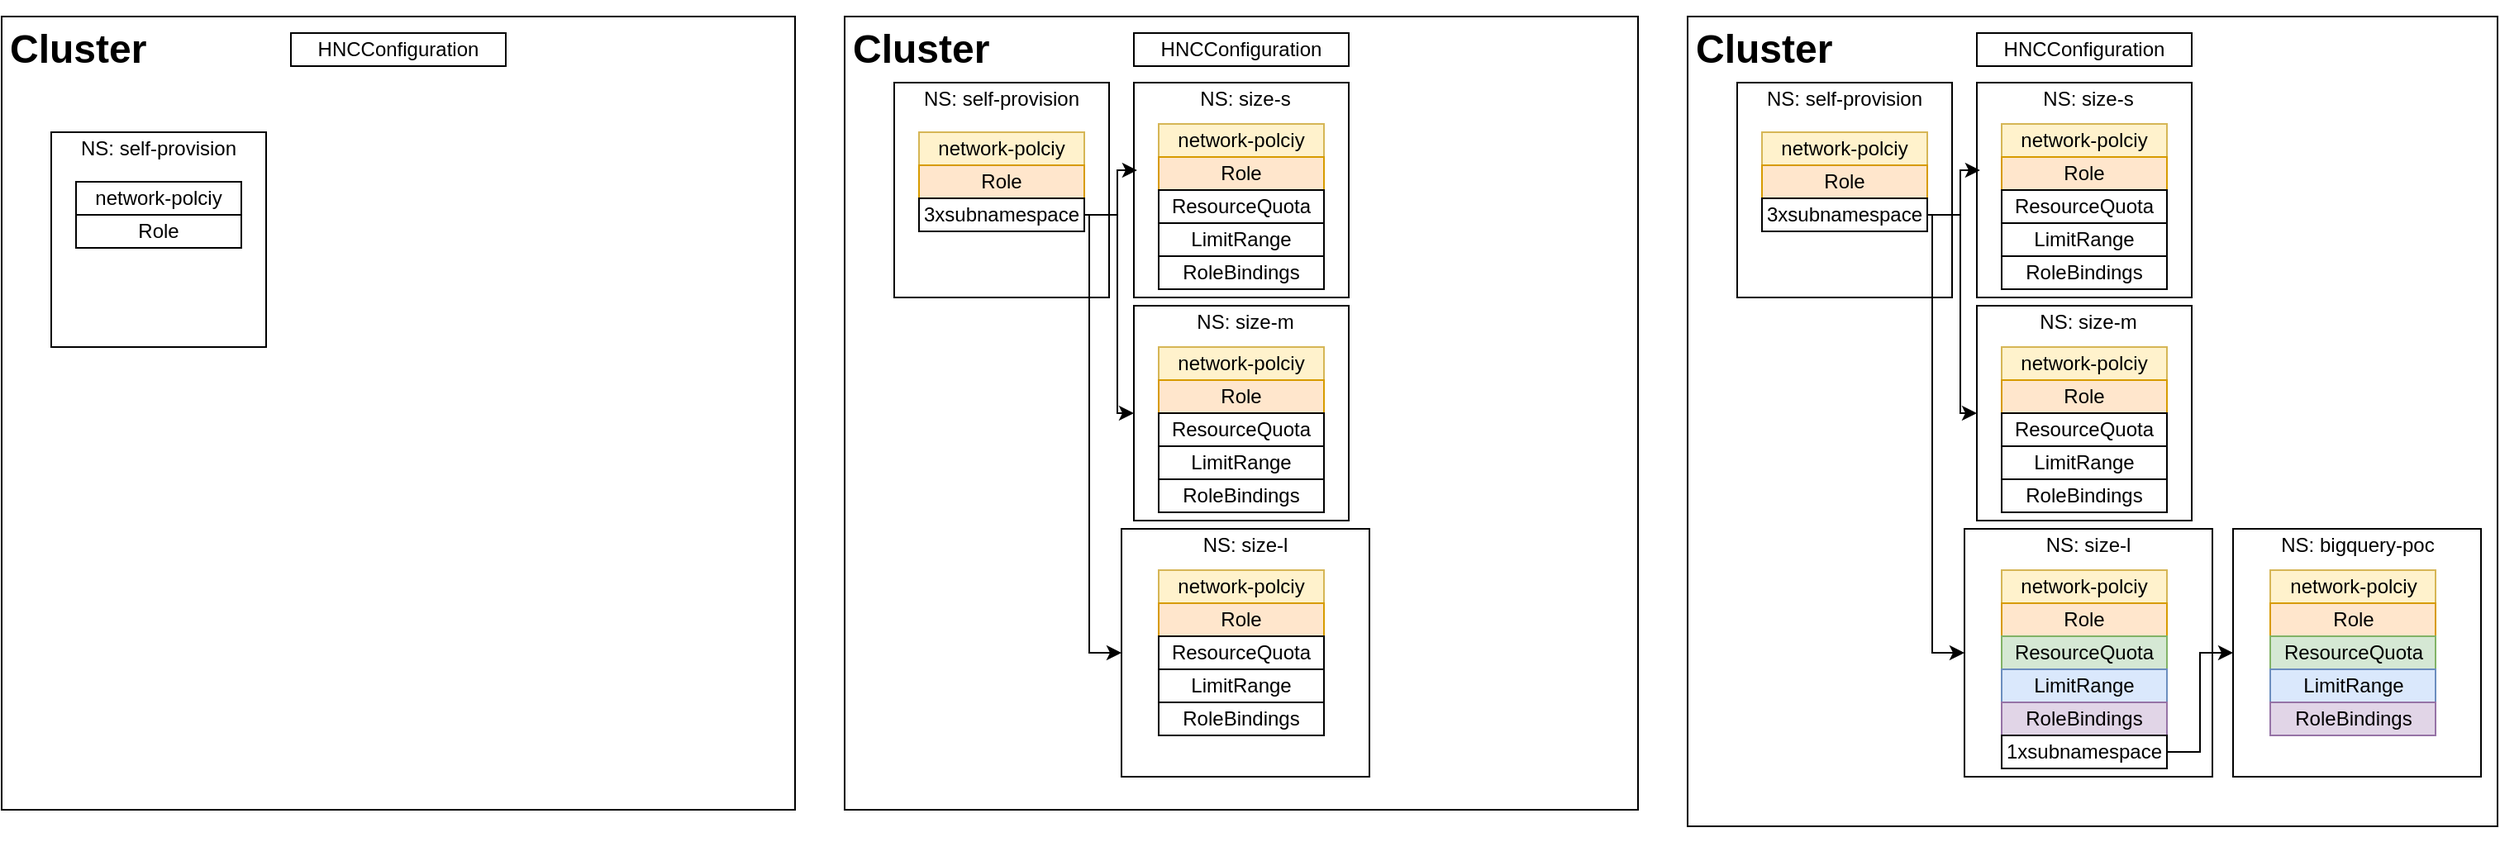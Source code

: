 <mxfile version="13.6.4" type="device"><diagram id="o2nZDTWTNqnh70OGLyx1" name="Page-1"><mxGraphModel dx="1186" dy="548" grid="1" gridSize="10" guides="1" tooltips="1" connect="1" arrows="1" fold="1" page="1" pageScale="1" pageWidth="850" pageHeight="1100" math="0" shadow="0"><root><mxCell id="0"/><mxCell id="1" parent="0"/><mxCell id="pHRCgRM5M3fJUw6g2KX2-1" value="" style="whiteSpace=wrap;html=1;aspect=fixed;" vertex="1" parent="1"><mxGeometry x="250" y="50" width="480" height="480" as="geometry"/></mxCell><mxCell id="pHRCgRM5M3fJUw6g2KX2-2" value="&lt;h1&gt;Cluster&lt;/h1&gt;" style="text;html=1;strokeColor=none;fillColor=none;spacing=5;spacingTop=-20;whiteSpace=wrap;overflow=hidden;rounded=0;" vertex="1" parent="1"><mxGeometry x="250" y="50" width="95" height="70" as="geometry"/></mxCell><mxCell id="pHRCgRM5M3fJUw6g2KX2-4" value="" style="whiteSpace=wrap;html=1;aspect=fixed;" vertex="1" parent="1"><mxGeometry x="280" y="120" width="130" height="130" as="geometry"/></mxCell><mxCell id="pHRCgRM5M3fJUw6g2KX2-5" value="NS: self-provision" style="text;html=1;strokeColor=none;fillColor=none;align=center;verticalAlign=middle;whiteSpace=wrap;rounded=0;" vertex="1" parent="1"><mxGeometry x="275" y="120" width="140" height="20" as="geometry"/></mxCell><mxCell id="pHRCgRM5M3fJUw6g2KX2-6" value="network-polciy" style="rounded=0;whiteSpace=wrap;html=1;" vertex="1" parent="1"><mxGeometry x="295" y="150" width="100" height="20" as="geometry"/></mxCell><mxCell id="pHRCgRM5M3fJUw6g2KX2-7" value="Role" style="rounded=0;whiteSpace=wrap;html=1;" vertex="1" parent="1"><mxGeometry x="295" y="170" width="100" height="20" as="geometry"/></mxCell><mxCell id="pHRCgRM5M3fJUw6g2KX2-8" value="HNCConfiguration" style="rounded=0;whiteSpace=wrap;html=1;" vertex="1" parent="1"><mxGeometry x="425" y="60" width="130" height="20" as="geometry"/></mxCell><mxCell id="pHRCgRM5M3fJUw6g2KX2-9" style="edgeStyle=orthogonalEdgeStyle;rounded=0;orthogonalLoop=1;jettySize=auto;html=1;exitX=0.5;exitY=1;exitDx=0;exitDy=0;" edge="1" parent="1" source="pHRCgRM5M3fJUw6g2KX2-1" target="pHRCgRM5M3fJUw6g2KX2-1"><mxGeometry relative="1" as="geometry"/></mxCell><mxCell id="pHRCgRM5M3fJUw6g2KX2-10" value="" style="whiteSpace=wrap;html=1;aspect=fixed;" vertex="1" parent="1"><mxGeometry x="760" y="50" width="480" height="480" as="geometry"/></mxCell><mxCell id="pHRCgRM5M3fJUw6g2KX2-11" value="&lt;h1&gt;Cluster&lt;/h1&gt;" style="text;html=1;strokeColor=none;fillColor=none;spacing=5;spacingTop=-20;whiteSpace=wrap;overflow=hidden;rounded=0;" vertex="1" parent="1"><mxGeometry x="760" y="50" width="95" height="70" as="geometry"/></mxCell><mxCell id="pHRCgRM5M3fJUw6g2KX2-12" value="" style="whiteSpace=wrap;html=1;aspect=fixed;" vertex="1" parent="1"><mxGeometry x="790" y="90" width="130" height="130" as="geometry"/></mxCell><mxCell id="pHRCgRM5M3fJUw6g2KX2-13" value="NS: self-provision" style="text;html=1;strokeColor=none;fillColor=none;align=center;verticalAlign=middle;whiteSpace=wrap;rounded=0;" vertex="1" parent="1"><mxGeometry x="785" y="90" width="140" height="20" as="geometry"/></mxCell><mxCell id="pHRCgRM5M3fJUw6g2KX2-14" value="network-polciy" style="rounded=0;whiteSpace=wrap;html=1;fillColor=#fff2cc;strokeColor=#d6b656;" vertex="1" parent="1"><mxGeometry x="805" y="120" width="100" height="20" as="geometry"/></mxCell><mxCell id="pHRCgRM5M3fJUw6g2KX2-15" value="Role" style="rounded=0;whiteSpace=wrap;html=1;fillColor=#ffe6cc;strokeColor=#d79b00;" vertex="1" parent="1"><mxGeometry x="805" y="140" width="100" height="20" as="geometry"/></mxCell><mxCell id="pHRCgRM5M3fJUw6g2KX2-16" value="HNCConfiguration" style="rounded=0;whiteSpace=wrap;html=1;" vertex="1" parent="1"><mxGeometry x="935" y="60" width="130" height="20" as="geometry"/></mxCell><mxCell id="pHRCgRM5M3fJUw6g2KX2-17" style="edgeStyle=orthogonalEdgeStyle;rounded=0;orthogonalLoop=1;jettySize=auto;html=1;exitX=0.5;exitY=1;exitDx=0;exitDy=0;" edge="1" parent="1" source="pHRCgRM5M3fJUw6g2KX2-10" target="pHRCgRM5M3fJUw6g2KX2-10"><mxGeometry relative="1" as="geometry"/></mxCell><mxCell id="pHRCgRM5M3fJUw6g2KX2-18" value="" style="whiteSpace=wrap;html=1;aspect=fixed;" vertex="1" parent="1"><mxGeometry x="935" y="90" width="130" height="130" as="geometry"/></mxCell><mxCell id="pHRCgRM5M3fJUw6g2KX2-19" value="NS: size-s" style="text;html=1;strokeColor=none;fillColor=none;align=center;verticalAlign=middle;whiteSpace=wrap;rounded=0;" vertex="1" parent="1"><mxGeometry x="935" y="90" width="135" height="20" as="geometry"/></mxCell><mxCell id="pHRCgRM5M3fJUw6g2KX2-20" value="network-polciy" style="rounded=0;whiteSpace=wrap;html=1;fillColor=#fff2cc;strokeColor=#d6b656;" vertex="1" parent="1"><mxGeometry x="950" y="115" width="100" height="20" as="geometry"/></mxCell><mxCell id="pHRCgRM5M3fJUw6g2KX2-21" value="Role" style="rounded=0;whiteSpace=wrap;html=1;fillColor=#ffe6cc;strokeColor=#d79b00;" vertex="1" parent="1"><mxGeometry x="950" y="135" width="100" height="20" as="geometry"/></mxCell><mxCell id="pHRCgRM5M3fJUw6g2KX2-22" value="ResourceQuota" style="rounded=0;whiteSpace=wrap;html=1;" vertex="1" parent="1"><mxGeometry x="950" y="155" width="100" height="20" as="geometry"/></mxCell><mxCell id="pHRCgRM5M3fJUw6g2KX2-23" value="LimitRange" style="rounded=0;whiteSpace=wrap;html=1;" vertex="1" parent="1"><mxGeometry x="950" y="175" width="100" height="20" as="geometry"/></mxCell><mxCell id="pHRCgRM5M3fJUw6g2KX2-24" value="RoleBindings" style="rounded=0;whiteSpace=wrap;html=1;" vertex="1" parent="1"><mxGeometry x="950" y="195" width="100" height="20" as="geometry"/></mxCell><mxCell id="pHRCgRM5M3fJUw6g2KX2-39" value="" style="whiteSpace=wrap;html=1;aspect=fixed;" vertex="1" parent="1"><mxGeometry x="935" y="225" width="130" height="130" as="geometry"/></mxCell><mxCell id="pHRCgRM5M3fJUw6g2KX2-40" value="NS: size-m" style="text;html=1;strokeColor=none;fillColor=none;align=center;verticalAlign=middle;whiteSpace=wrap;rounded=0;" vertex="1" parent="1"><mxGeometry x="935" y="225" width="135" height="20" as="geometry"/></mxCell><mxCell id="pHRCgRM5M3fJUw6g2KX2-41" value="network-polciy" style="rounded=0;whiteSpace=wrap;html=1;fillColor=#fff2cc;strokeColor=#d6b656;" vertex="1" parent="1"><mxGeometry x="950" y="250" width="100" height="20" as="geometry"/></mxCell><mxCell id="pHRCgRM5M3fJUw6g2KX2-42" value="Role" style="rounded=0;whiteSpace=wrap;html=1;fillColor=#ffe6cc;strokeColor=#d79b00;" vertex="1" parent="1"><mxGeometry x="950" y="270" width="100" height="20" as="geometry"/></mxCell><mxCell id="pHRCgRM5M3fJUw6g2KX2-43" value="ResourceQuota" style="rounded=0;whiteSpace=wrap;html=1;" vertex="1" parent="1"><mxGeometry x="950" y="290" width="100" height="20" as="geometry"/></mxCell><mxCell id="pHRCgRM5M3fJUw6g2KX2-44" value="LimitRange" style="rounded=0;whiteSpace=wrap;html=1;" vertex="1" parent="1"><mxGeometry x="950" y="310" width="100" height="20" as="geometry"/></mxCell><mxCell id="pHRCgRM5M3fJUw6g2KX2-45" value="RoleBindings" style="rounded=0;whiteSpace=wrap;html=1;" vertex="1" parent="1"><mxGeometry x="950" y="330" width="100" height="20" as="geometry"/></mxCell><mxCell id="pHRCgRM5M3fJUw6g2KX2-46" value="" style="whiteSpace=wrap;html=1;aspect=fixed;" vertex="1" parent="1"><mxGeometry x="927.5" y="360" width="150" height="150" as="geometry"/></mxCell><mxCell id="pHRCgRM5M3fJUw6g2KX2-47" value="NS: size-l" style="text;html=1;strokeColor=none;fillColor=none;align=center;verticalAlign=middle;whiteSpace=wrap;rounded=0;" vertex="1" parent="1"><mxGeometry x="935" y="360" width="135" height="20" as="geometry"/></mxCell><mxCell id="pHRCgRM5M3fJUw6g2KX2-48" value="network-polciy" style="rounded=0;whiteSpace=wrap;html=1;fillColor=#fff2cc;strokeColor=#d6b656;" vertex="1" parent="1"><mxGeometry x="950" y="385" width="100" height="20" as="geometry"/></mxCell><mxCell id="pHRCgRM5M3fJUw6g2KX2-49" value="Role" style="rounded=0;whiteSpace=wrap;html=1;fillColor=#ffe6cc;strokeColor=#d79b00;" vertex="1" parent="1"><mxGeometry x="950" y="405" width="100" height="20" as="geometry"/></mxCell><mxCell id="pHRCgRM5M3fJUw6g2KX2-50" value="ResourceQuota" style="rounded=0;whiteSpace=wrap;html=1;" vertex="1" parent="1"><mxGeometry x="950" y="425" width="100" height="20" as="geometry"/></mxCell><mxCell id="pHRCgRM5M3fJUw6g2KX2-51" value="LimitRange" style="rounded=0;whiteSpace=wrap;html=1;" vertex="1" parent="1"><mxGeometry x="950" y="445" width="100" height="20" as="geometry"/></mxCell><mxCell id="pHRCgRM5M3fJUw6g2KX2-52" value="RoleBindings" style="rounded=0;whiteSpace=wrap;html=1;" vertex="1" parent="1"><mxGeometry x="950" y="465" width="100" height="20" as="geometry"/></mxCell><mxCell id="pHRCgRM5M3fJUw6g2KX2-54" style="edgeStyle=orthogonalEdgeStyle;rounded=0;orthogonalLoop=1;jettySize=auto;html=1;exitX=1;exitY=0.5;exitDx=0;exitDy=0;entryX=0.015;entryY=0.408;entryDx=0;entryDy=0;entryPerimeter=0;" edge="1" parent="1" source="pHRCgRM5M3fJUw6g2KX2-53" target="pHRCgRM5M3fJUw6g2KX2-18"><mxGeometry relative="1" as="geometry"/></mxCell><mxCell id="pHRCgRM5M3fJUw6g2KX2-55" style="edgeStyle=orthogonalEdgeStyle;rounded=0;orthogonalLoop=1;jettySize=auto;html=1;exitX=1;exitY=0.5;exitDx=0;exitDy=0;entryX=0;entryY=0.5;entryDx=0;entryDy=0;" edge="1" parent="1" source="pHRCgRM5M3fJUw6g2KX2-53" target="pHRCgRM5M3fJUw6g2KX2-39"><mxGeometry relative="1" as="geometry"><Array as="points"><mxPoint x="925" y="170"/><mxPoint x="925" y="290"/></Array></mxGeometry></mxCell><mxCell id="pHRCgRM5M3fJUw6g2KX2-56" style="edgeStyle=orthogonalEdgeStyle;rounded=0;orthogonalLoop=1;jettySize=auto;html=1;exitX=1;exitY=0.5;exitDx=0;exitDy=0;entryX=0;entryY=0.5;entryDx=0;entryDy=0;" edge="1" parent="1" source="pHRCgRM5M3fJUw6g2KX2-53" target="pHRCgRM5M3fJUw6g2KX2-46"><mxGeometry relative="1" as="geometry"><Array as="points"><mxPoint x="908" y="170"/><mxPoint x="908" y="435"/></Array></mxGeometry></mxCell><mxCell id="pHRCgRM5M3fJUw6g2KX2-53" value="3xsubnamespace" style="rounded=0;whiteSpace=wrap;html=1;" vertex="1" parent="1"><mxGeometry x="805" y="160" width="100" height="20" as="geometry"/></mxCell><mxCell id="pHRCgRM5M3fJUw6g2KX2-57" value="" style="whiteSpace=wrap;html=1;aspect=fixed;" vertex="1" parent="1"><mxGeometry x="1270" y="50" width="490" height="490" as="geometry"/></mxCell><mxCell id="pHRCgRM5M3fJUw6g2KX2-58" value="&lt;h1&gt;Cluster&lt;/h1&gt;" style="text;html=1;strokeColor=none;fillColor=none;spacing=5;spacingTop=-20;whiteSpace=wrap;overflow=hidden;rounded=0;" vertex="1" parent="1"><mxGeometry x="1270" y="50" width="95" height="70" as="geometry"/></mxCell><mxCell id="pHRCgRM5M3fJUw6g2KX2-59" value="" style="whiteSpace=wrap;html=1;aspect=fixed;" vertex="1" parent="1"><mxGeometry x="1300" y="90" width="130" height="130" as="geometry"/></mxCell><mxCell id="pHRCgRM5M3fJUw6g2KX2-60" value="NS: self-provision" style="text;html=1;strokeColor=none;fillColor=none;align=center;verticalAlign=middle;whiteSpace=wrap;rounded=0;" vertex="1" parent="1"><mxGeometry x="1295" y="90" width="140" height="20" as="geometry"/></mxCell><mxCell id="pHRCgRM5M3fJUw6g2KX2-61" value="network-polciy" style="rounded=0;whiteSpace=wrap;html=1;fillColor=#fff2cc;strokeColor=#d6b656;" vertex="1" parent="1"><mxGeometry x="1315" y="120" width="100" height="20" as="geometry"/></mxCell><mxCell id="pHRCgRM5M3fJUw6g2KX2-62" value="Role" style="rounded=0;whiteSpace=wrap;html=1;fillColor=#ffe6cc;strokeColor=#d79b00;" vertex="1" parent="1"><mxGeometry x="1315" y="140" width="100" height="20" as="geometry"/></mxCell><mxCell id="pHRCgRM5M3fJUw6g2KX2-63" value="HNCConfiguration" style="rounded=0;whiteSpace=wrap;html=1;" vertex="1" parent="1"><mxGeometry x="1445" y="60" width="130" height="20" as="geometry"/></mxCell><mxCell id="pHRCgRM5M3fJUw6g2KX2-64" style="edgeStyle=orthogonalEdgeStyle;rounded=0;orthogonalLoop=1;jettySize=auto;html=1;exitX=0.5;exitY=1;exitDx=0;exitDy=0;" edge="1" parent="1" source="pHRCgRM5M3fJUw6g2KX2-57" target="pHRCgRM5M3fJUw6g2KX2-57"><mxGeometry relative="1" as="geometry"/></mxCell><mxCell id="pHRCgRM5M3fJUw6g2KX2-65" value="" style="whiteSpace=wrap;html=1;aspect=fixed;" vertex="1" parent="1"><mxGeometry x="1445" y="90" width="130" height="130" as="geometry"/></mxCell><mxCell id="pHRCgRM5M3fJUw6g2KX2-66" value="NS: size-s" style="text;html=1;strokeColor=none;fillColor=none;align=center;verticalAlign=middle;whiteSpace=wrap;rounded=0;" vertex="1" parent="1"><mxGeometry x="1445" y="90" width="135" height="20" as="geometry"/></mxCell><mxCell id="pHRCgRM5M3fJUw6g2KX2-67" value="network-polciy" style="rounded=0;whiteSpace=wrap;html=1;fillColor=#fff2cc;strokeColor=#d6b656;" vertex="1" parent="1"><mxGeometry x="1460" y="115" width="100" height="20" as="geometry"/></mxCell><mxCell id="pHRCgRM5M3fJUw6g2KX2-68" value="Role" style="rounded=0;whiteSpace=wrap;html=1;fillColor=#ffe6cc;strokeColor=#d79b00;" vertex="1" parent="1"><mxGeometry x="1460" y="135" width="100" height="20" as="geometry"/></mxCell><mxCell id="pHRCgRM5M3fJUw6g2KX2-69" value="ResourceQuota" style="rounded=0;whiteSpace=wrap;html=1;" vertex="1" parent="1"><mxGeometry x="1460" y="155" width="100" height="20" as="geometry"/></mxCell><mxCell id="pHRCgRM5M3fJUw6g2KX2-70" value="LimitRange" style="rounded=0;whiteSpace=wrap;html=1;" vertex="1" parent="1"><mxGeometry x="1460" y="175" width="100" height="20" as="geometry"/></mxCell><mxCell id="pHRCgRM5M3fJUw6g2KX2-71" value="RoleBindings" style="rounded=0;whiteSpace=wrap;html=1;" vertex="1" parent="1"><mxGeometry x="1460" y="195" width="100" height="20" as="geometry"/></mxCell><mxCell id="pHRCgRM5M3fJUw6g2KX2-72" value="" style="whiteSpace=wrap;html=1;aspect=fixed;" vertex="1" parent="1"><mxGeometry x="1445" y="225" width="130" height="130" as="geometry"/></mxCell><mxCell id="pHRCgRM5M3fJUw6g2KX2-73" value="NS: size-m" style="text;html=1;strokeColor=none;fillColor=none;align=center;verticalAlign=middle;whiteSpace=wrap;rounded=0;" vertex="1" parent="1"><mxGeometry x="1445" y="225" width="135" height="20" as="geometry"/></mxCell><mxCell id="pHRCgRM5M3fJUw6g2KX2-74" value="network-polciy" style="rounded=0;whiteSpace=wrap;html=1;fillColor=#fff2cc;strokeColor=#d6b656;" vertex="1" parent="1"><mxGeometry x="1460" y="250" width="100" height="20" as="geometry"/></mxCell><mxCell id="pHRCgRM5M3fJUw6g2KX2-75" value="Role" style="rounded=0;whiteSpace=wrap;html=1;fillColor=#ffe6cc;strokeColor=#d79b00;" vertex="1" parent="1"><mxGeometry x="1460" y="270" width="100" height="20" as="geometry"/></mxCell><mxCell id="pHRCgRM5M3fJUw6g2KX2-76" value="ResourceQuota" style="rounded=0;whiteSpace=wrap;html=1;" vertex="1" parent="1"><mxGeometry x="1460" y="290" width="100" height="20" as="geometry"/></mxCell><mxCell id="pHRCgRM5M3fJUw6g2KX2-77" value="LimitRange" style="rounded=0;whiteSpace=wrap;html=1;" vertex="1" parent="1"><mxGeometry x="1460" y="310" width="100" height="20" as="geometry"/></mxCell><mxCell id="pHRCgRM5M3fJUw6g2KX2-78" value="RoleBindings" style="rounded=0;whiteSpace=wrap;html=1;" vertex="1" parent="1"><mxGeometry x="1460" y="330" width="100" height="20" as="geometry"/></mxCell><mxCell id="pHRCgRM5M3fJUw6g2KX2-79" value="" style="whiteSpace=wrap;html=1;aspect=fixed;" vertex="1" parent="1"><mxGeometry x="1437.5" y="360" width="150" height="150" as="geometry"/></mxCell><mxCell id="pHRCgRM5M3fJUw6g2KX2-80" value="NS: size-l" style="text;html=1;strokeColor=none;fillColor=none;align=center;verticalAlign=middle;whiteSpace=wrap;rounded=0;" vertex="1" parent="1"><mxGeometry x="1445" y="360" width="135" height="20" as="geometry"/></mxCell><mxCell id="pHRCgRM5M3fJUw6g2KX2-81" value="network-polciy" style="rounded=0;whiteSpace=wrap;html=1;fillColor=#fff2cc;strokeColor=#d6b656;" vertex="1" parent="1"><mxGeometry x="1460" y="385" width="100" height="20" as="geometry"/></mxCell><mxCell id="pHRCgRM5M3fJUw6g2KX2-82" value="Role" style="rounded=0;whiteSpace=wrap;html=1;fillColor=#ffe6cc;strokeColor=#d79b00;" vertex="1" parent="1"><mxGeometry x="1460" y="405" width="100" height="20" as="geometry"/></mxCell><mxCell id="pHRCgRM5M3fJUw6g2KX2-83" value="ResourceQuota" style="rounded=0;whiteSpace=wrap;html=1;fillColor=#d5e8d4;strokeColor=#82b366;" vertex="1" parent="1"><mxGeometry x="1460" y="425" width="100" height="20" as="geometry"/></mxCell><mxCell id="pHRCgRM5M3fJUw6g2KX2-84" value="LimitRange" style="rounded=0;whiteSpace=wrap;html=1;fillColor=#dae8fc;strokeColor=#6c8ebf;" vertex="1" parent="1"><mxGeometry x="1460" y="445" width="100" height="20" as="geometry"/></mxCell><mxCell id="pHRCgRM5M3fJUw6g2KX2-85" value="RoleBindings" style="rounded=0;whiteSpace=wrap;html=1;fillColor=#e1d5e7;strokeColor=#9673a6;" vertex="1" parent="1"><mxGeometry x="1460" y="465" width="100" height="20" as="geometry"/></mxCell><mxCell id="pHRCgRM5M3fJUw6g2KX2-86" style="edgeStyle=orthogonalEdgeStyle;rounded=0;orthogonalLoop=1;jettySize=auto;html=1;exitX=1;exitY=0.5;exitDx=0;exitDy=0;entryX=0.015;entryY=0.408;entryDx=0;entryDy=0;entryPerimeter=0;" edge="1" parent="1" source="pHRCgRM5M3fJUw6g2KX2-89" target="pHRCgRM5M3fJUw6g2KX2-65"><mxGeometry relative="1" as="geometry"/></mxCell><mxCell id="pHRCgRM5M3fJUw6g2KX2-87" style="edgeStyle=orthogonalEdgeStyle;rounded=0;orthogonalLoop=1;jettySize=auto;html=1;exitX=1;exitY=0.5;exitDx=0;exitDy=0;entryX=0;entryY=0.5;entryDx=0;entryDy=0;" edge="1" parent="1" source="pHRCgRM5M3fJUw6g2KX2-89" target="pHRCgRM5M3fJUw6g2KX2-72"><mxGeometry relative="1" as="geometry"><Array as="points"><mxPoint x="1435" y="170"/><mxPoint x="1435" y="290"/></Array></mxGeometry></mxCell><mxCell id="pHRCgRM5M3fJUw6g2KX2-88" style="edgeStyle=orthogonalEdgeStyle;rounded=0;orthogonalLoop=1;jettySize=auto;html=1;exitX=1;exitY=0.5;exitDx=0;exitDy=0;entryX=0;entryY=0.5;entryDx=0;entryDy=0;" edge="1" parent="1" source="pHRCgRM5M3fJUw6g2KX2-89" target="pHRCgRM5M3fJUw6g2KX2-79"><mxGeometry relative="1" as="geometry"><Array as="points"><mxPoint x="1418" y="170"/><mxPoint x="1418" y="435"/></Array></mxGeometry></mxCell><mxCell id="pHRCgRM5M3fJUw6g2KX2-89" value="3xsubnamespace" style="rounded=0;whiteSpace=wrap;html=1;" vertex="1" parent="1"><mxGeometry x="1315" y="160" width="100" height="20" as="geometry"/></mxCell><mxCell id="pHRCgRM5M3fJUw6g2KX2-90" value="" style="whiteSpace=wrap;html=1;aspect=fixed;" vertex="1" parent="1"><mxGeometry x="1600" y="360" width="150" height="150" as="geometry"/></mxCell><mxCell id="pHRCgRM5M3fJUw6g2KX2-91" value="NS: bigquery-poc" style="text;html=1;strokeColor=none;fillColor=none;align=center;verticalAlign=middle;whiteSpace=wrap;rounded=0;" vertex="1" parent="1"><mxGeometry x="1607.5" y="360" width="135" height="20" as="geometry"/></mxCell><mxCell id="pHRCgRM5M3fJUw6g2KX2-92" value="network-polciy" style="rounded=0;whiteSpace=wrap;html=1;fillColor=#fff2cc;strokeColor=#d6b656;" vertex="1" parent="1"><mxGeometry x="1622.5" y="385" width="100" height="20" as="geometry"/></mxCell><mxCell id="pHRCgRM5M3fJUw6g2KX2-93" value="Role" style="rounded=0;whiteSpace=wrap;html=1;fillColor=#ffe6cc;strokeColor=#d79b00;" vertex="1" parent="1"><mxGeometry x="1622.5" y="405" width="100" height="20" as="geometry"/></mxCell><mxCell id="pHRCgRM5M3fJUw6g2KX2-94" value="ResourceQuota" style="rounded=0;whiteSpace=wrap;html=1;fillColor=#d5e8d4;strokeColor=#82b366;" vertex="1" parent="1"><mxGeometry x="1622.5" y="425" width="100" height="20" as="geometry"/></mxCell><mxCell id="pHRCgRM5M3fJUw6g2KX2-95" value="LimitRange" style="rounded=0;whiteSpace=wrap;html=1;fillColor=#dae8fc;strokeColor=#6c8ebf;" vertex="1" parent="1"><mxGeometry x="1622.5" y="445" width="100" height="20" as="geometry"/></mxCell><mxCell id="pHRCgRM5M3fJUw6g2KX2-96" value="RoleBindings" style="rounded=0;whiteSpace=wrap;html=1;fillColor=#e1d5e7;strokeColor=#9673a6;" vertex="1" parent="1"><mxGeometry x="1622.5" y="465" width="100" height="20" as="geometry"/></mxCell><mxCell id="pHRCgRM5M3fJUw6g2KX2-98" style="edgeStyle=orthogonalEdgeStyle;rounded=0;orthogonalLoop=1;jettySize=auto;html=1;exitX=1;exitY=0.5;exitDx=0;exitDy=0;entryX=0;entryY=0.5;entryDx=0;entryDy=0;" edge="1" parent="1" source="pHRCgRM5M3fJUw6g2KX2-97" target="pHRCgRM5M3fJUw6g2KX2-90"><mxGeometry relative="1" as="geometry"/></mxCell><mxCell id="pHRCgRM5M3fJUw6g2KX2-97" value="1xsubnamespace" style="rounded=0;whiteSpace=wrap;html=1;" vertex="1" parent="1"><mxGeometry x="1460" y="485" width="100" height="20" as="geometry"/></mxCell></root></mxGraphModel></diagram></mxfile>